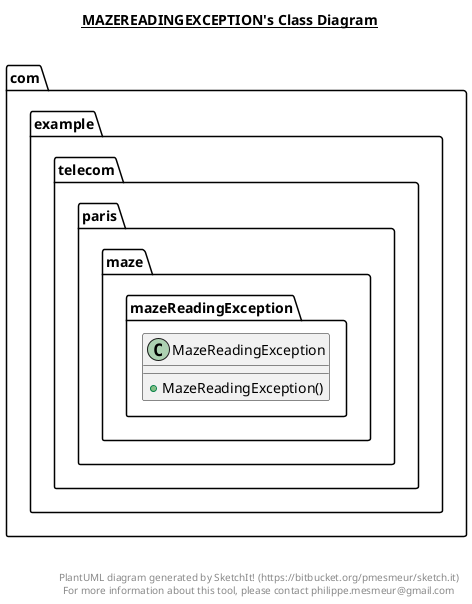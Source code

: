 @startuml

title __MAZEREADINGEXCEPTION's Class Diagram__\n

  namespace com.example.telecom.paris.maze.mazeReadingException {
    class com.example.telecom.paris.maze.mazeReadingException.MazeReadingException {
        + MazeReadingException()
    }
  }
  



right footer


PlantUML diagram generated by SketchIt! (https://bitbucket.org/pmesmeur/sketch.it)
For more information about this tool, please contact philippe.mesmeur@gmail.com
endfooter

@enduml
